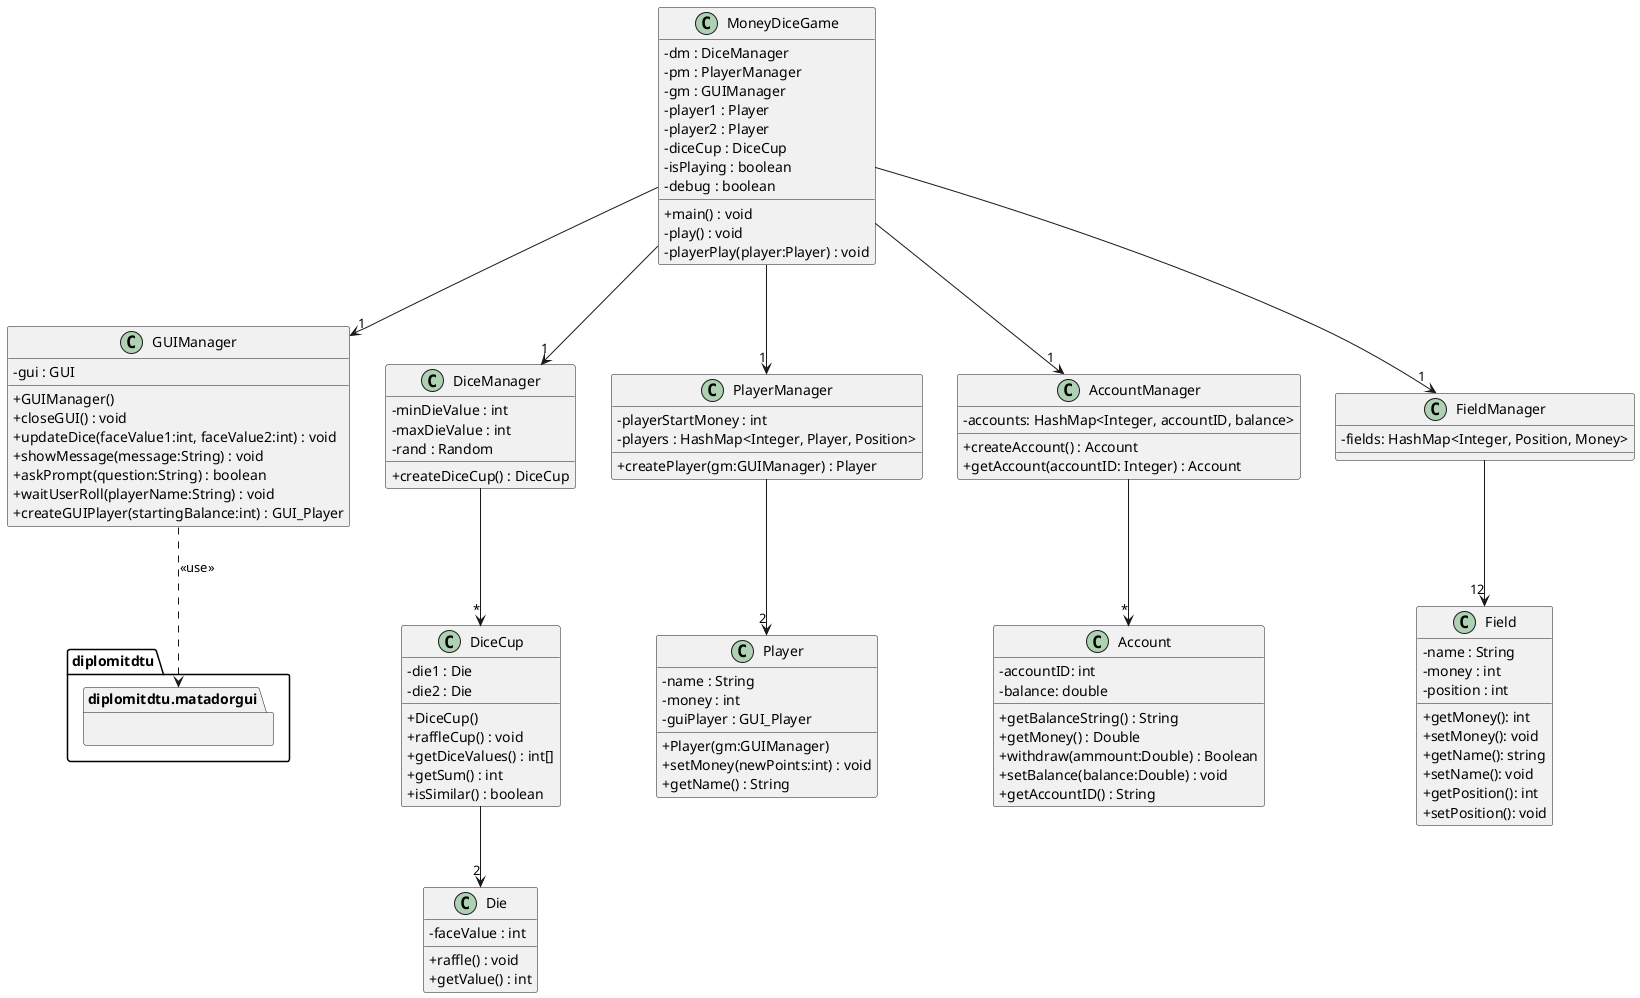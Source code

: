 @startuml
'https://plantuml.com/class-diagram

skinparam classAttributeIconSize 0

class MoneyDiceGame {
    -dm : DiceManager
    -pm : PlayerManager
    -gm : GUIManager
    -player1 : Player
    -player2 : Player
    -diceCup : DiceCup
    -isPlaying : boolean
    -debug : boolean

    +main() : void
    -play() : void
    -playerPlay(player:Player) : void
}

class GUIManager {
    -gui : GUI

    +GUIManager()
    +closeGUI() : void
    +updateDice(faceValue1:int, faceValue2:int) : void
    +showMessage(message:String) : void
    +askPrompt(question:String) : boolean
    +waitUserRoll(playerName:String) : void
    +createGUIPlayer(startingBalance:int) : GUI_Player
}

package diplomitdtu.matadorgui {}

'package diplomitdtu.matadorgui.gui_main {
'    class GUI {
''        +GUI(fields:GUI_Field[], backGroundColor:Color)
''        +close() : void
''        +setDice(faceValue1:int, faceValue2:int) : void
''        +showMessage(msg:String) : void
''        +getUserLeftButtonPressed(msg:String, trueButton:String, falseButton:String) : boolean
''        +getUserString(msg:String) : String
''        +addPlayer(player:GUI_Player) : void
'    }
'}



'package diplomitdtu.matadorgui.gui_fields {
'    class GUI_Player {
''        +GUI_Player(name:String, balance:int, car:GUI_Car)
''        +getName() : String
''        +setBalance(balance:int) : void
'    }
'}

class DiceManager {
    -minDieValue : int
    -maxDieValue : int
    -rand : Random

    +createDiceCup() : DiceCup
}

class DiceCup {
    -die1 : Die
    -die2 : Die

    +DiceCup()
    +raffleCup() : void
    +getDiceValues() : int[]
    +getSum() : int
    +isSimilar() : boolean
}

class Die {
    -faceValue : int

    +raffle() : void
    +getValue() : int
}

class PlayerManager {
    -playerStartMoney : int
    -players : HashMap<Integer, Player, Position>

    +createPlayer(gm:GUIManager) : Player
}

class Player {
    -name : String
    -money : int
    -guiPlayer : GUI_Player

    +Player(gm:GUIManager)
    +setMoney(newPoints:int) : void
    +getName() : String
}
class AccountManager {
    -accounts: HashMap<Integer, accountID, balance>
    +createAccount() : Account
    +getAccount(accountID: Integer) : Account

}
class Account {
    -accountID: int
    -balance: double
    +getBalanceString() : String
    +getMoney() : Double
    +withdraw(ammount:Double) : Boolean
    +setBalance(balance:Double) : void
    +getAccountID() : String


}
class FieldManager{
    -fields: HashMap<Integer, Position, Money>
}
class Field{
    -name : String
    -money : int
    -position : int

    +getMoney(): int
    +setMoney(): void
    +getName(): string
    +setName(): void
    +getPosition(): int
    +setPosition(): void
}
MoneyDiceGame --> "1" PlayerManager
MoneyDiceGame --> "1" DiceManager
MoneyDiceGame --> "1" GUIManager
MoneyDiceGame --> "1" FieldManager
DiceManager --> "*" DiceCup
DiceCup --> "2" Die
PlayerManager --> "2" Player
FieldManager --> "12" Field
MoneyDiceGame --> "1" AccountManager
AccountManager --> "*" Account
GUIManager ..> diplomitdtu.matadorgui : <<use>>

@enduml